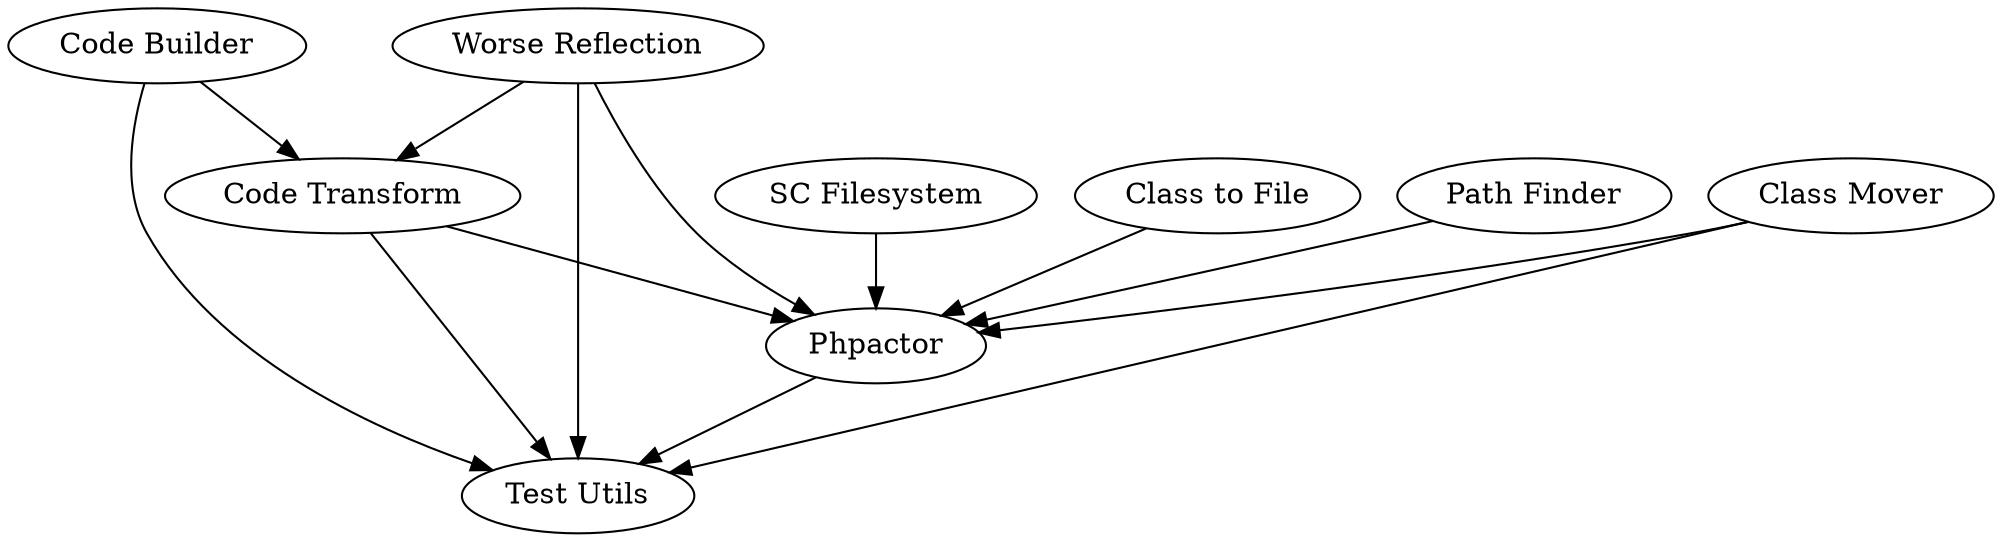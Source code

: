 digraph {
    CodeBuilder [label="Code Builder"]
    Transform [label="Code Transform"]
    Reflection [label="Worse Reflection"]
    Filesystem [label="SC Filesystem"]
    ClassMover [label="Class Mover"]
    Phpactor [label="Phpactor"]
    ClassToFile [label="Class to File"]
    TestUtils [label="Test Utils"]
    PathFinder [label="Path Finder"]

    Transform -> Phpactor
    Reflection -> Phpactor
    Filesystem -> Phpactor
    ClassMover -> Phpactor
    Reflection -> Transform
    CodeBuilder -> Transform
    ClassToFile -> Phpactor
    PathFinder -> Phpactor

    Reflection -> TestUtils
    Phpactor -> TestUtils
    Transform -> TestUtils
    CodeBuilder -> TestUtils
    ClassMover -> TestUtils
}
